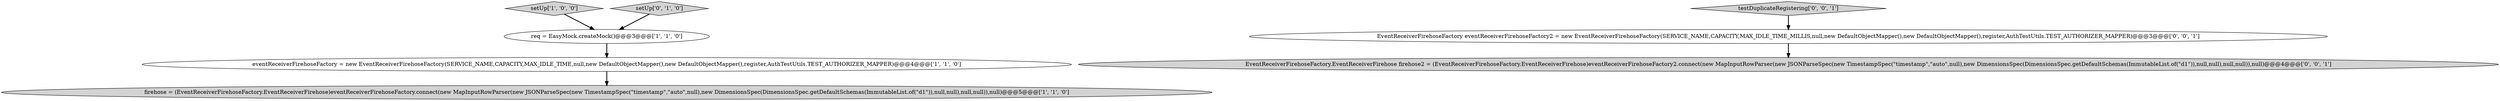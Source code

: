 digraph {
0 [style = filled, label = "eventReceiverFirehoseFactory = new EventReceiverFirehoseFactory(SERVICE_NAME,CAPACITY,MAX_IDLE_TIME,null,new DefaultObjectMapper(),new DefaultObjectMapper(),register,AuthTestUtils.TEST_AUTHORIZER_MAPPER)@@@4@@@['1', '1', '0']", fillcolor = white, shape = ellipse image = "AAA0AAABBB1BBB"];
7 [style = filled, label = "testDuplicateRegistering['0', '0', '1']", fillcolor = lightgray, shape = diamond image = "AAA0AAABBB3BBB"];
2 [style = filled, label = "setUp['1', '0', '0']", fillcolor = lightgray, shape = diamond image = "AAA0AAABBB1BBB"];
1 [style = filled, label = "firehose = (EventReceiverFirehoseFactory.EventReceiverFirehose)eventReceiverFirehoseFactory.connect(new MapInputRowParser(new JSONParseSpec(new TimestampSpec(\"timestamp\",\"auto\",null),new DimensionsSpec(DimensionsSpec.getDefaultSchemas(ImmutableList.of(\"d1\")),null,null),null,null)),null)@@@5@@@['1', '1', '0']", fillcolor = lightgray, shape = ellipse image = "AAA0AAABBB1BBB"];
4 [style = filled, label = "setUp['0', '1', '0']", fillcolor = lightgray, shape = diamond image = "AAA0AAABBB2BBB"];
3 [style = filled, label = "req = EasyMock.createMock()@@@3@@@['1', '1', '0']", fillcolor = white, shape = ellipse image = "AAA0AAABBB1BBB"];
5 [style = filled, label = "EventReceiverFirehoseFactory eventReceiverFirehoseFactory2 = new EventReceiverFirehoseFactory(SERVICE_NAME,CAPACITY,MAX_IDLE_TIME_MILLIS,null,new DefaultObjectMapper(),new DefaultObjectMapper(),register,AuthTestUtils.TEST_AUTHORIZER_MAPPER)@@@3@@@['0', '0', '1']", fillcolor = white, shape = ellipse image = "AAA0AAABBB3BBB"];
6 [style = filled, label = "EventReceiverFirehoseFactory.EventReceiverFirehose firehose2 = (EventReceiverFirehoseFactory.EventReceiverFirehose)eventReceiverFirehoseFactory2.connect(new MapInputRowParser(new JSONParseSpec(new TimestampSpec(\"timestamp\",\"auto\",null),new DimensionsSpec(DimensionsSpec.getDefaultSchemas(ImmutableList.of(\"d1\")),null,null),null,null)),null)@@@4@@@['0', '0', '1']", fillcolor = lightgray, shape = ellipse image = "AAA0AAABBB3BBB"];
7->5 [style = bold, label=""];
3->0 [style = bold, label=""];
4->3 [style = bold, label=""];
0->1 [style = bold, label=""];
5->6 [style = bold, label=""];
2->3 [style = bold, label=""];
}
